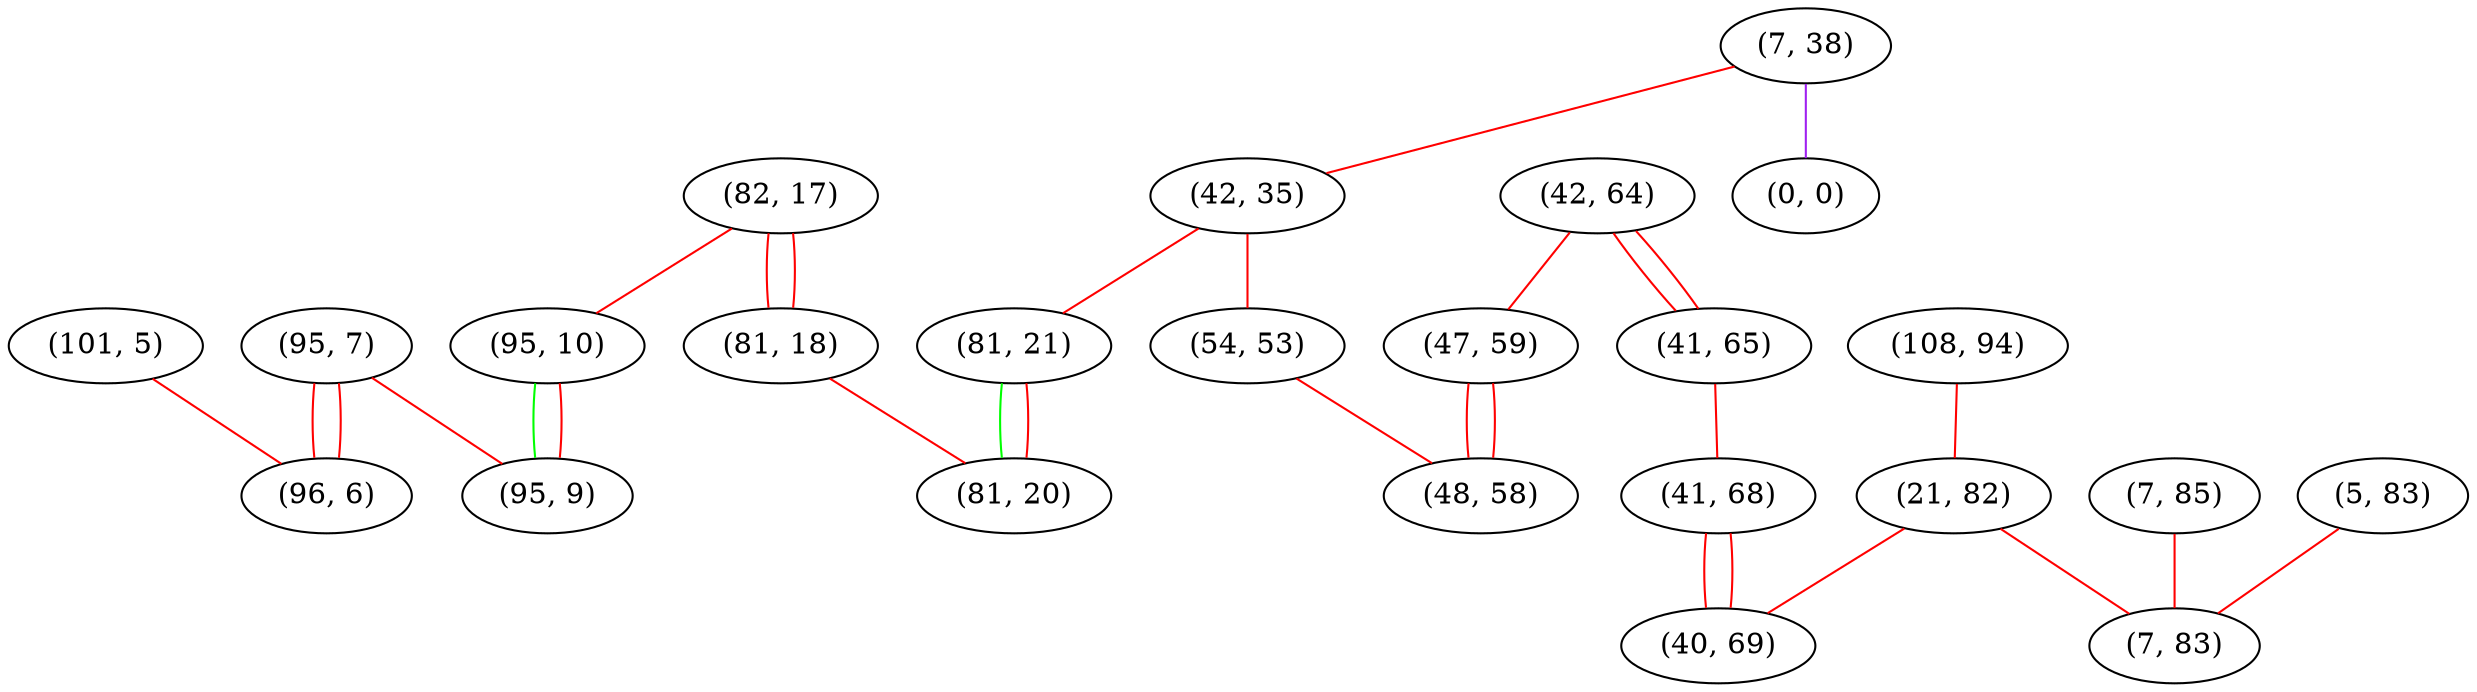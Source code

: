graph "" {
"(101, 5)";
"(7, 38)";
"(82, 17)";
"(0, 0)";
"(108, 94)";
"(42, 64)";
"(42, 35)";
"(95, 10)";
"(81, 18)";
"(95, 7)";
"(21, 82)";
"(81, 21)";
"(54, 53)";
"(47, 59)";
"(7, 85)";
"(95, 9)";
"(81, 20)";
"(5, 83)";
"(96, 6)";
"(41, 65)";
"(7, 83)";
"(41, 68)";
"(40, 69)";
"(48, 58)";
"(101, 5)" -- "(96, 6)"  [color=red, key=0, weight=1];
"(7, 38)" -- "(0, 0)"  [color=purple, key=0, weight=4];
"(7, 38)" -- "(42, 35)"  [color=red, key=0, weight=1];
"(82, 17)" -- "(81, 18)"  [color=red, key=0, weight=1];
"(82, 17)" -- "(81, 18)"  [color=red, key=1, weight=1];
"(82, 17)" -- "(95, 10)"  [color=red, key=0, weight=1];
"(108, 94)" -- "(21, 82)"  [color=red, key=0, weight=1];
"(42, 64)" -- "(47, 59)"  [color=red, key=0, weight=1];
"(42, 64)" -- "(41, 65)"  [color=red, key=0, weight=1];
"(42, 64)" -- "(41, 65)"  [color=red, key=1, weight=1];
"(42, 35)" -- "(81, 21)"  [color=red, key=0, weight=1];
"(42, 35)" -- "(54, 53)"  [color=red, key=0, weight=1];
"(95, 10)" -- "(95, 9)"  [color=green, key=0, weight=2];
"(95, 10)" -- "(95, 9)"  [color=red, key=1, weight=1];
"(81, 18)" -- "(81, 20)"  [color=red, key=0, weight=1];
"(95, 7)" -- "(96, 6)"  [color=red, key=0, weight=1];
"(95, 7)" -- "(96, 6)"  [color=red, key=1, weight=1];
"(95, 7)" -- "(95, 9)"  [color=red, key=0, weight=1];
"(21, 82)" -- "(7, 83)"  [color=red, key=0, weight=1];
"(21, 82)" -- "(40, 69)"  [color=red, key=0, weight=1];
"(81, 21)" -- "(81, 20)"  [color=green, key=0, weight=2];
"(81, 21)" -- "(81, 20)"  [color=red, key=1, weight=1];
"(54, 53)" -- "(48, 58)"  [color=red, key=0, weight=1];
"(47, 59)" -- "(48, 58)"  [color=red, key=0, weight=1];
"(47, 59)" -- "(48, 58)"  [color=red, key=1, weight=1];
"(7, 85)" -- "(7, 83)"  [color=red, key=0, weight=1];
"(5, 83)" -- "(7, 83)"  [color=red, key=0, weight=1];
"(41, 65)" -- "(41, 68)"  [color=red, key=0, weight=1];
"(41, 68)" -- "(40, 69)"  [color=red, key=0, weight=1];
"(41, 68)" -- "(40, 69)"  [color=red, key=1, weight=1];
}
